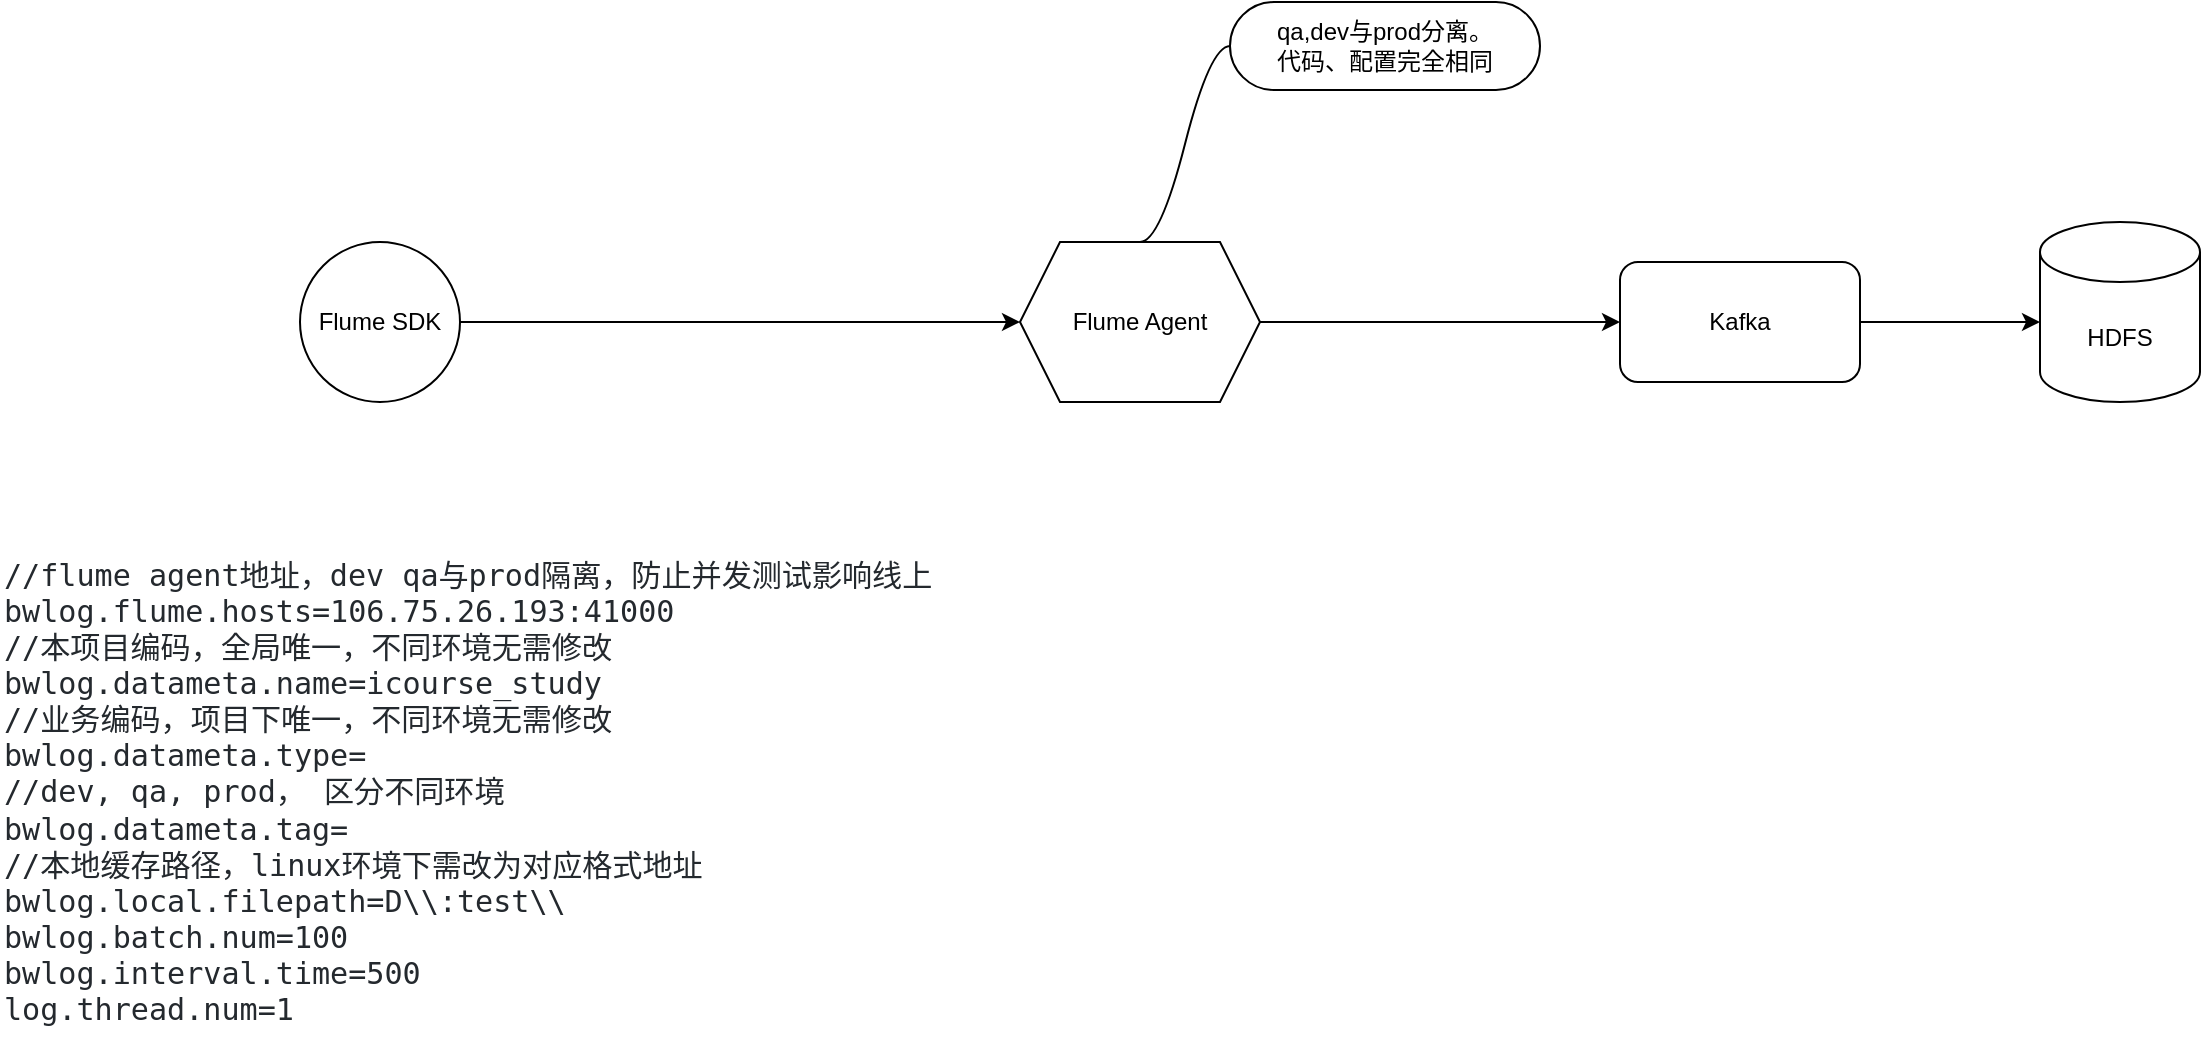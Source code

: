 <mxfile version="14.6.6" type="github">
  <diagram id="wKVlNRdNngGwRRfKVBZE" name="Page-1">
    <mxGraphModel dx="2009" dy="732" grid="1" gridSize="10" guides="1" tooltips="1" connect="1" arrows="1" fold="1" page="1" pageScale="1" pageWidth="827" pageHeight="1169" math="0" shadow="0">
      <root>
        <mxCell id="0" />
        <mxCell id="1" parent="0" />
        <mxCell id="xfw1ysVXkGPDzTXTJ0Zk-2" value="&lt;pre style=&quot;background-color: rgb(255 , 255 , 255)&quot;&gt;&lt;font color=&quot;#24292e&quot; face=&quot;fira code, monospace&quot;&gt;&lt;span style=&quot;font-size: 15.067px&quot;&gt;//flume agent地址，dev qa与prod隔离，防止并发测试影响线上&lt;br/&gt;bwlog.flume.hosts=106.75.26.193:41000&lt;br/&gt;//本项目编码，全局唯一，不同环境无需修改&lt;br/&gt;bwlog.datameta.name=icourse_study&lt;br/&gt;//业务编码，项目下唯一，不同环境无需修改&lt;br/&gt;bwlog.datameta.type=&lt;br/&gt;//dev, qa, prod， 区分不同环境&lt;br/&gt;bwlog.datameta.tag=&lt;br/&gt;//本地缓存路径，linux环境下需改为对应格式地址&lt;br/&gt;bwlog.local.filepath=D\\:test\\&lt;br/&gt;bwlog.batch.num=100&lt;br/&gt;bwlog.interval.time=500&lt;br/&gt;log.thread.num=1&lt;/span&gt;&lt;span style=&quot;font-size: 11.3pt&quot;&gt;&lt;br&gt;&lt;/span&gt;&lt;/font&gt;&lt;/pre&gt;" style="text;html=1;strokeColor=none;fillColor=none;align=left;verticalAlign=middle;whiteSpace=wrap;rounded=0;" vertex="1" parent="1">
          <mxGeometry x="-140" y="360" width="460" height="230" as="geometry" />
        </mxCell>
        <mxCell id="xfw1ysVXkGPDzTXTJ0Zk-5" style="edgeStyle=orthogonalEdgeStyle;rounded=0;orthogonalLoop=1;jettySize=auto;html=1;entryX=0;entryY=0.5;entryDx=0;entryDy=0;" edge="1" parent="1" source="xfw1ysVXkGPDzTXTJ0Zk-3" target="xfw1ysVXkGPDzTXTJ0Zk-4">
          <mxGeometry relative="1" as="geometry" />
        </mxCell>
        <mxCell id="xfw1ysVXkGPDzTXTJ0Zk-3" value="Flume SDK" style="ellipse;whiteSpace=wrap;html=1;aspect=fixed;" vertex="1" parent="1">
          <mxGeometry x="10" y="200" width="80" height="80" as="geometry" />
        </mxCell>
        <mxCell id="xfw1ysVXkGPDzTXTJ0Zk-6" style="edgeStyle=orthogonalEdgeStyle;rounded=0;orthogonalLoop=1;jettySize=auto;html=1;" edge="1" parent="1" source="xfw1ysVXkGPDzTXTJ0Zk-4">
          <mxGeometry relative="1" as="geometry">
            <mxPoint x="670" y="240" as="targetPoint" />
          </mxGeometry>
        </mxCell>
        <mxCell id="xfw1ysVXkGPDzTXTJ0Zk-4" value="Flume Agent" style="shape=hexagon;perimeter=hexagonPerimeter2;whiteSpace=wrap;html=1;fixedSize=1;align=center;" vertex="1" parent="1">
          <mxGeometry x="370" y="200" width="120" height="80" as="geometry" />
        </mxCell>
        <mxCell id="xfw1ysVXkGPDzTXTJ0Zk-7" value="qa,dev与prod分离。&lt;br&gt;代码、配置完全相同" style="whiteSpace=wrap;html=1;rounded=1;arcSize=50;align=center;verticalAlign=middle;strokeWidth=1;autosize=1;spacing=4;treeFolding=1;treeMoving=1;newEdgeStyle={&quot;edgeStyle&quot;:&quot;entityRelationEdgeStyle&quot;,&quot;startArrow&quot;:&quot;none&quot;,&quot;endArrow&quot;:&quot;none&quot;,&quot;segment&quot;:10,&quot;curved&quot;:1};" vertex="1" parent="1">
          <mxGeometry x="475" y="80" width="155" height="44" as="geometry" />
        </mxCell>
        <mxCell id="xfw1ysVXkGPDzTXTJ0Zk-8" value="" style="edgeStyle=entityRelationEdgeStyle;startArrow=none;endArrow=none;segment=10;curved=1;exitX=0.5;exitY=0;exitDx=0;exitDy=0;" edge="1" target="xfw1ysVXkGPDzTXTJ0Zk-7" parent="1" source="xfw1ysVXkGPDzTXTJ0Zk-4">
          <mxGeometry relative="1" as="geometry">
            <mxPoint x="400" y="180" as="sourcePoint" />
          </mxGeometry>
        </mxCell>
        <mxCell id="xfw1ysVXkGPDzTXTJ0Zk-10" style="edgeStyle=orthogonalEdgeStyle;rounded=0;orthogonalLoop=1;jettySize=auto;html=1;" edge="1" parent="1" source="xfw1ysVXkGPDzTXTJ0Zk-9">
          <mxGeometry relative="1" as="geometry">
            <mxPoint x="880" y="240" as="targetPoint" />
          </mxGeometry>
        </mxCell>
        <mxCell id="xfw1ysVXkGPDzTXTJ0Zk-9" value="Kafka" style="rounded=1;whiteSpace=wrap;html=1;align=center;" vertex="1" parent="1">
          <mxGeometry x="670" y="210" width="120" height="60" as="geometry" />
        </mxCell>
        <mxCell id="xfw1ysVXkGPDzTXTJ0Zk-11" value="HDFS" style="shape=cylinder3;whiteSpace=wrap;html=1;boundedLbl=1;backgroundOutline=1;size=15;align=center;" vertex="1" parent="1">
          <mxGeometry x="880" y="190" width="80" height="90" as="geometry" />
        </mxCell>
      </root>
    </mxGraphModel>
  </diagram>
</mxfile>
